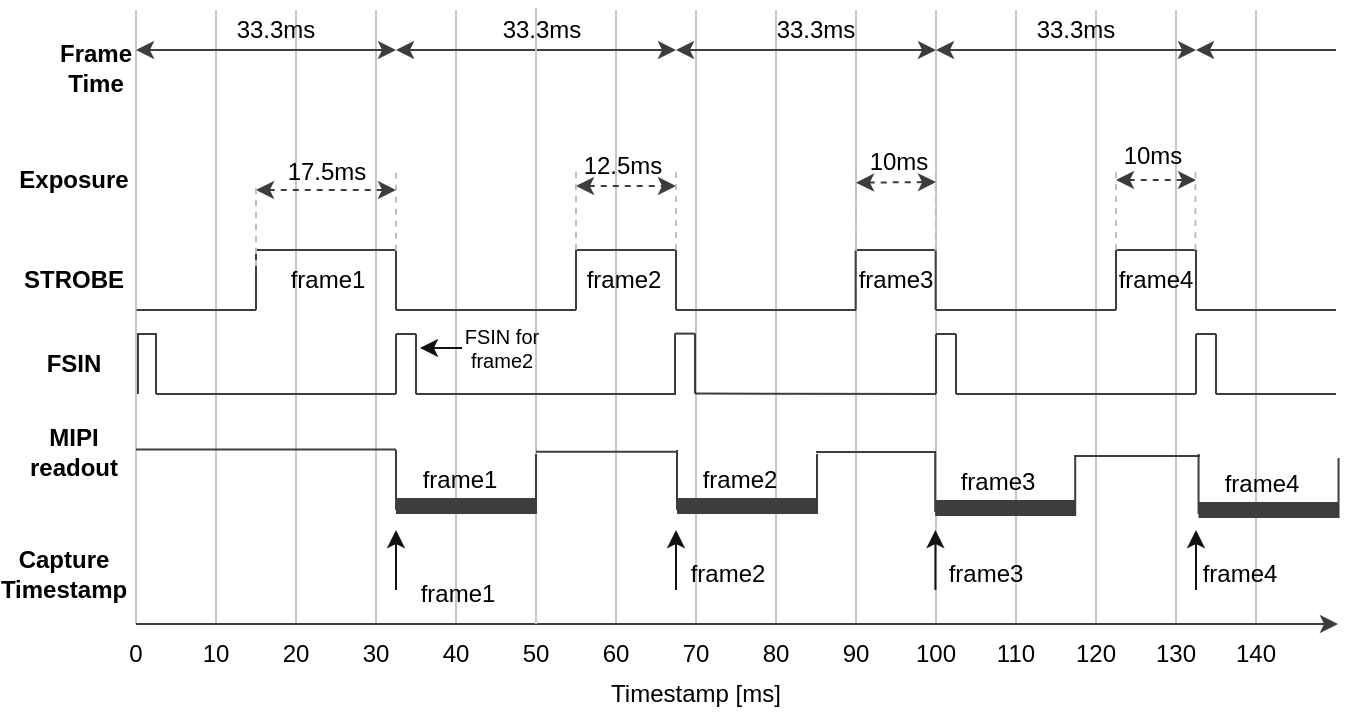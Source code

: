 <mxfile version="21.0.2"><diagram id="ZfFz8FX2KWRzMvGw99M6" name="Page-1"><mxGraphModel dx="1024" dy="539" grid="1" gridSize="10" guides="1" tooltips="1" connect="1" arrows="1" fold="1" page="1" pageScale="1" pageWidth="850" pageHeight="1100" math="0" shadow="0"><root><mxCell id="0"/><mxCell id="1" parent="0"/><mxCell id="2MlRJaXZFY16h2iLMxN5-1" value="" style="endArrow=none;html=1;rounded=0;strokeColor=#C7C7C7;exitX=0.5;exitY=0;exitDx=0;exitDy=0;" parent="1" source="2MlRJaXZFY16h2iLMxN5-36" edge="1"><mxGeometry width="50" height="50" relative="1" as="geometry"><mxPoint x="160" y="520" as="sourcePoint"/><mxPoint x="160" y="120" as="targetPoint"/></mxGeometry></mxCell><mxCell id="2MlRJaXZFY16h2iLMxN5-2" value="" style="endArrow=none;html=1;rounded=0;strokeColor=#C7C7C7;exitX=0.5;exitY=0;exitDx=0;exitDy=0;" parent="1" source="2MlRJaXZFY16h2iLMxN5-17" edge="1"><mxGeometry width="50" height="50" relative="1" as="geometry"><mxPoint x="200" y="390" as="sourcePoint"/><mxPoint x="200" y="120" as="targetPoint"/></mxGeometry></mxCell><mxCell id="2MlRJaXZFY16h2iLMxN5-3" value="" style="endArrow=none;html=1;rounded=0;strokeColor=#C7C7C7;exitX=0.5;exitY=0;exitDx=0;exitDy=0;" parent="1" source="2MlRJaXZFY16h2iLMxN5-18" edge="1"><mxGeometry width="50" height="50" relative="1" as="geometry"><mxPoint x="240" y="390" as="sourcePoint"/><mxPoint x="240" y="120" as="targetPoint"/></mxGeometry></mxCell><mxCell id="2MlRJaXZFY16h2iLMxN5-4" value="" style="endArrow=none;html=1;rounded=0;strokeColor=#C7C7C7;exitX=0.5;exitY=0;exitDx=0;exitDy=0;" parent="1" source="2MlRJaXZFY16h2iLMxN5-19" edge="1"><mxGeometry width="50" height="50" relative="1" as="geometry"><mxPoint x="280" y="520" as="sourcePoint"/><mxPoint x="280" y="120" as="targetPoint"/></mxGeometry></mxCell><mxCell id="2MlRJaXZFY16h2iLMxN5-5" value="" style="endArrow=none;html=1;rounded=0;strokeColor=#C7C7C7;exitX=0.5;exitY=0;exitDx=0;exitDy=0;" parent="1" source="2MlRJaXZFY16h2iLMxN5-22" edge="1"><mxGeometry width="50" height="50" relative="1" as="geometry"><mxPoint x="320" y="520" as="sourcePoint"/><mxPoint x="320" y="120" as="targetPoint"/></mxGeometry></mxCell><mxCell id="2MlRJaXZFY16h2iLMxN5-7" value="" style="endArrow=none;html=1;rounded=0;strokeColor=#C7C7C7;exitX=0.5;exitY=0;exitDx=0;exitDy=0;" parent="1" source="2MlRJaXZFY16h2iLMxN5-24" edge="1"><mxGeometry width="50" height="50" relative="1" as="geometry"><mxPoint x="400" y="520" as="sourcePoint"/><mxPoint x="400" y="120" as="targetPoint"/></mxGeometry></mxCell><mxCell id="2MlRJaXZFY16h2iLMxN5-8" value="" style="endArrow=none;html=1;rounded=0;strokeColor=#C7C7C7;exitX=0.5;exitY=0;exitDx=0;exitDy=0;" parent="1" source="2MlRJaXZFY16h2iLMxN5-25" edge="1"><mxGeometry width="50" height="50" relative="1" as="geometry"><mxPoint x="440" y="520" as="sourcePoint"/><mxPoint x="440" y="120" as="targetPoint"/></mxGeometry></mxCell><mxCell id="2MlRJaXZFY16h2iLMxN5-9" value="" style="endArrow=none;html=1;rounded=0;strokeColor=#C7C7C7;exitX=0.5;exitY=0;exitDx=0;exitDy=0;" parent="1" source="2MlRJaXZFY16h2iLMxN5-26" edge="1"><mxGeometry width="50" height="50" relative="1" as="geometry"><mxPoint x="480" y="520" as="sourcePoint"/><mxPoint x="480" y="120" as="targetPoint"/></mxGeometry></mxCell><mxCell id="2MlRJaXZFY16h2iLMxN5-10" value="" style="endArrow=none;html=1;rounded=0;strokeColor=#C7C7C7;" parent="1" source="2MlRJaXZFY16h2iLMxN5-27" edge="1"><mxGeometry width="50" height="50" relative="1" as="geometry"><mxPoint x="520" y="520" as="sourcePoint"/><mxPoint x="520" y="120" as="targetPoint"/></mxGeometry></mxCell><mxCell id="2MlRJaXZFY16h2iLMxN5-11" value="" style="endArrow=none;html=1;rounded=0;strokeColor=#C7C7C7;exitX=0.5;exitY=0;exitDx=0;exitDy=0;" parent="1" source="2MlRJaXZFY16h2iLMxN5-28" edge="1"><mxGeometry width="50" height="50" relative="1" as="geometry"><mxPoint x="560" y="380" as="sourcePoint"/><mxPoint x="560" y="120" as="targetPoint"/></mxGeometry></mxCell><mxCell id="2MlRJaXZFY16h2iLMxN5-12" value="" style="endArrow=none;html=1;rounded=0;strokeColor=#C7C7C7;exitX=0.5;exitY=0;exitDx=0;exitDy=0;" parent="1" source="2MlRJaXZFY16h2iLMxN5-29" edge="1"><mxGeometry width="50" height="50" relative="1" as="geometry"><mxPoint x="600" y="520" as="sourcePoint"/><mxPoint x="600" y="120" as="targetPoint"/></mxGeometry></mxCell><mxCell id="2MlRJaXZFY16h2iLMxN5-13" value="" style="endArrow=none;html=1;rounded=0;strokeColor=#C7C7C7;exitX=0.5;exitY=0;exitDx=0;exitDy=0;" parent="1" source="2MlRJaXZFY16h2iLMxN5-30" edge="1"><mxGeometry width="50" height="50" relative="1" as="geometry"><mxPoint x="640" y="520" as="sourcePoint"/><mxPoint x="640" y="120" as="targetPoint"/></mxGeometry></mxCell><mxCell id="2MlRJaXZFY16h2iLMxN5-14" value="" style="endArrow=none;html=1;rounded=0;strokeColor=#C7C7C7;exitX=0.5;exitY=0;exitDx=0;exitDy=0;" parent="1" source="2MlRJaXZFY16h2iLMxN5-31" edge="1"><mxGeometry width="50" height="50" relative="1" as="geometry"><mxPoint x="680" y="520" as="sourcePoint"/><mxPoint x="680" y="120" as="targetPoint"/></mxGeometry></mxCell><mxCell id="2MlRJaXZFY16h2iLMxN5-15" value="" style="endArrow=none;html=1;rounded=0;strokeColor=#C7C7C7;exitX=0.5;exitY=0;exitDx=0;exitDy=0;" parent="1" source="2MlRJaXZFY16h2iLMxN5-32" edge="1"><mxGeometry width="50" height="50" relative="1" as="geometry"><mxPoint x="720" y="520" as="sourcePoint"/><mxPoint x="720" y="120" as="targetPoint"/></mxGeometry></mxCell><mxCell id="2MlRJaXZFY16h2iLMxN5-17" value="&lt;div&gt;10&lt;/div&gt;" style="text;html=1;strokeColor=none;fillColor=none;align=center;verticalAlign=middle;whiteSpace=wrap;rounded=0;" parent="1" vertex="1"><mxGeometry x="170" y="427" width="60" height="30" as="geometry"/></mxCell><mxCell id="2MlRJaXZFY16h2iLMxN5-18" value="&lt;div&gt;20&lt;/div&gt;" style="text;html=1;strokeColor=none;fillColor=none;align=center;verticalAlign=middle;whiteSpace=wrap;rounded=0;" parent="1" vertex="1"><mxGeometry x="210" y="427" width="60" height="30" as="geometry"/></mxCell><mxCell id="2MlRJaXZFY16h2iLMxN5-19" value="30" style="text;html=1;strokeColor=none;fillColor=none;align=center;verticalAlign=middle;whiteSpace=wrap;rounded=0;" parent="1" vertex="1"><mxGeometry x="250" y="427" width="60" height="30" as="geometry"/></mxCell><mxCell id="2MlRJaXZFY16h2iLMxN5-20" value="" style="endArrow=classic;html=1;rounded=0;strokeColor=#3D3D3D;strokeWidth=1;entryX=1;entryY=0;entryDx=0;entryDy=0;exitX=0.5;exitY=0;exitDx=0;exitDy=0;" parent="1" source="2MlRJaXZFY16h2iLMxN5-36" edge="1"><mxGeometry width="50" height="50" relative="1" as="geometry"><mxPoint x="171" y="427" as="sourcePoint"/><mxPoint x="761" y="427.0" as="targetPoint"/></mxGeometry></mxCell><mxCell id="2MlRJaXZFY16h2iLMxN5-21" value="Timestamp [ms]" style="text;html=1;strokeColor=none;fillColor=none;align=center;verticalAlign=middle;whiteSpace=wrap;rounded=0;" parent="1" vertex="1"><mxGeometry x="390" y="447" width="100" height="30" as="geometry"/></mxCell><mxCell id="2MlRJaXZFY16h2iLMxN5-22" value="40" style="text;html=1;strokeColor=none;fillColor=none;align=center;verticalAlign=middle;whiteSpace=wrap;rounded=0;" parent="1" vertex="1"><mxGeometry x="290" y="427" width="60" height="30" as="geometry"/></mxCell><mxCell id="2MlRJaXZFY16h2iLMxN5-23" value="50" style="text;html=1;strokeColor=none;fillColor=none;align=center;verticalAlign=middle;whiteSpace=wrap;rounded=0;" parent="1" vertex="1"><mxGeometry x="330" y="427" width="60" height="30" as="geometry"/></mxCell><mxCell id="2MlRJaXZFY16h2iLMxN5-24" value="60" style="text;html=1;strokeColor=none;fillColor=none;align=center;verticalAlign=middle;whiteSpace=wrap;rounded=0;" parent="1" vertex="1"><mxGeometry x="370" y="427" width="60" height="30" as="geometry"/></mxCell><mxCell id="2MlRJaXZFY16h2iLMxN5-25" value="70" style="text;html=1;strokeColor=none;fillColor=none;align=center;verticalAlign=middle;whiteSpace=wrap;rounded=0;" parent="1" vertex="1"><mxGeometry x="410" y="427" width="60" height="30" as="geometry"/></mxCell><mxCell id="2MlRJaXZFY16h2iLMxN5-26" value="80" style="text;html=1;strokeColor=none;fillColor=none;align=center;verticalAlign=middle;whiteSpace=wrap;rounded=0;" parent="1" vertex="1"><mxGeometry x="450" y="427" width="60" height="30" as="geometry"/></mxCell><mxCell id="2MlRJaXZFY16h2iLMxN5-27" value="90" style="text;html=1;strokeColor=none;fillColor=none;align=center;verticalAlign=middle;whiteSpace=wrap;rounded=0;" parent="1" vertex="1"><mxGeometry x="490" y="427" width="60" height="30" as="geometry"/></mxCell><mxCell id="2MlRJaXZFY16h2iLMxN5-28" value="100" style="text;html=1;strokeColor=none;fillColor=none;align=center;verticalAlign=middle;whiteSpace=wrap;rounded=0;" parent="1" vertex="1"><mxGeometry x="530" y="427" width="60" height="30" as="geometry"/></mxCell><mxCell id="2MlRJaXZFY16h2iLMxN5-29" value="110" style="text;html=1;strokeColor=none;fillColor=none;align=center;verticalAlign=middle;whiteSpace=wrap;rounded=0;" parent="1" vertex="1"><mxGeometry x="570" y="427" width="60" height="30" as="geometry"/></mxCell><mxCell id="2MlRJaXZFY16h2iLMxN5-30" value="120" style="text;html=1;strokeColor=none;fillColor=none;align=center;verticalAlign=middle;whiteSpace=wrap;rounded=0;" parent="1" vertex="1"><mxGeometry x="610" y="427" width="60" height="30" as="geometry"/></mxCell><mxCell id="2MlRJaXZFY16h2iLMxN5-31" value="130" style="text;html=1;strokeColor=none;fillColor=none;align=center;verticalAlign=middle;whiteSpace=wrap;rounded=0;" parent="1" vertex="1"><mxGeometry x="650" y="427" width="60" height="30" as="geometry"/></mxCell><mxCell id="2MlRJaXZFY16h2iLMxN5-32" value="140" style="text;html=1;strokeColor=none;fillColor=none;align=center;verticalAlign=middle;whiteSpace=wrap;rounded=0;" parent="1" vertex="1"><mxGeometry x="690" y="427" width="60" height="30" as="geometry"/></mxCell><mxCell id="2MlRJaXZFY16h2iLMxN5-36" value="0" style="text;html=1;strokeColor=none;fillColor=none;align=center;verticalAlign=middle;whiteSpace=wrap;rounded=0;" parent="1" vertex="1"><mxGeometry x="130" y="427" width="60" height="30" as="geometry"/></mxCell><mxCell id="2MlRJaXZFY16h2iLMxN5-37" value="" style="endArrow=classic;startArrow=classic;html=1;rounded=0;strokeColor=#3D3D3D;strokeWidth=1;" parent="1" edge="1"><mxGeometry width="50" height="50" relative="1" as="geometry"><mxPoint x="160" y="140" as="sourcePoint"/><mxPoint x="290" y="140" as="targetPoint"/></mxGeometry></mxCell><mxCell id="2MlRJaXZFY16h2iLMxN5-38" value="" style="endArrow=classic;startArrow=classic;html=1;rounded=0;strokeColor=#3D3D3D;strokeWidth=1;" parent="1" edge="1"><mxGeometry width="50" height="50" relative="1" as="geometry"><mxPoint x="290" y="140" as="sourcePoint"/><mxPoint x="430" y="140" as="targetPoint"/></mxGeometry></mxCell><mxCell id="2MlRJaXZFY16h2iLMxN5-39" value="" style="endArrow=classic;startArrow=classic;html=1;rounded=0;strokeColor=#3D3D3D;strokeWidth=1;" parent="1" edge="1"><mxGeometry width="50" height="50" relative="1" as="geometry"><mxPoint x="430" y="140" as="sourcePoint"/><mxPoint x="560" y="140" as="targetPoint"/></mxGeometry></mxCell><mxCell id="2MlRJaXZFY16h2iLMxN5-40" value="" style="endArrow=classic;startArrow=classic;html=1;rounded=0;strokeColor=#3D3D3D;strokeWidth=1;" parent="1" edge="1"><mxGeometry width="50" height="50" relative="1" as="geometry"><mxPoint x="560" y="140" as="sourcePoint"/><mxPoint x="690" y="140" as="targetPoint"/></mxGeometry></mxCell><mxCell id="2MlRJaXZFY16h2iLMxN5-44" value="33.3ms" style="text;html=1;strokeColor=none;fillColor=none;align=center;verticalAlign=middle;whiteSpace=wrap;rounded=0;" parent="1" vertex="1"><mxGeometry x="200" y="115" width="60" height="30" as="geometry"/></mxCell><mxCell id="2MlRJaXZFY16h2iLMxN5-45" value="33.3ms" style="text;html=1;strokeColor=none;fillColor=none;align=center;verticalAlign=middle;whiteSpace=wrap;rounded=0;" parent="1" vertex="1"><mxGeometry x="333" y="115" width="60" height="30" as="geometry"/></mxCell><mxCell id="2MlRJaXZFY16h2iLMxN5-46" value="" style="endArrow=none;html=1;rounded=0;strokeColor=#C7C7C7;exitX=0.5;exitY=0;exitDx=0;exitDy=0;" parent="1" source="2MlRJaXZFY16h2iLMxN5-23" edge="1"><mxGeometry width="50" height="50" relative="1" as="geometry"><mxPoint x="360" y="430" as="sourcePoint"/><mxPoint x="360" y="119" as="targetPoint"/></mxGeometry></mxCell><mxCell id="2MlRJaXZFY16h2iLMxN5-49" value="33.3ms" style="text;html=1;strokeColor=none;fillColor=none;align=center;verticalAlign=middle;whiteSpace=wrap;rounded=0;" parent="1" vertex="1"><mxGeometry x="470" y="115" width="60" height="30" as="geometry"/></mxCell><mxCell id="2MlRJaXZFY16h2iLMxN5-50" value="33.3ms" style="text;html=1;strokeColor=none;fillColor=none;align=center;verticalAlign=middle;whiteSpace=wrap;rounded=0;" parent="1" vertex="1"><mxGeometry x="600" y="115" width="60" height="30" as="geometry"/></mxCell><mxCell id="2MlRJaXZFY16h2iLMxN5-51" value="" style="endArrow=classic;html=1;rounded=0;strokeColor=#3D3D3D;strokeWidth=1;" parent="1" edge="1"><mxGeometry width="50" height="50" relative="1" as="geometry"><mxPoint x="760" y="140" as="sourcePoint"/><mxPoint x="690" y="140" as="targetPoint"/></mxGeometry></mxCell><mxCell id="2MlRJaXZFY16h2iLMxN5-52" value="Exposure" style="text;html=1;strokeColor=none;fillColor=none;align=center;verticalAlign=middle;whiteSpace=wrap;rounded=0;fontStyle=1" parent="1" vertex="1"><mxGeometry x="99" y="190" width="60" height="30" as="geometry"/></mxCell><mxCell id="2MlRJaXZFY16h2iLMxN5-53" value="&lt;b&gt;Frame Time&lt;/b&gt;" style="text;html=1;strokeColor=none;fillColor=none;align=center;verticalAlign=middle;whiteSpace=wrap;rounded=0;" parent="1" vertex="1"><mxGeometry x="110" y="134" width="60" height="30" as="geometry"/></mxCell><mxCell id="2MlRJaXZFY16h2iLMxN5-54" value="STROBE" style="text;html=1;strokeColor=none;fillColor=none;align=center;verticalAlign=middle;whiteSpace=wrap;rounded=0;fontStyle=1" parent="1" vertex="1"><mxGeometry x="99" y="240" width="60" height="30" as="geometry"/></mxCell><mxCell id="2MlRJaXZFY16h2iLMxN5-55" value="&lt;div&gt;MIPI&lt;/div&gt;&lt;div&gt;readout&lt;br&gt;&lt;/div&gt;" style="text;html=1;strokeColor=none;fillColor=none;align=center;verticalAlign=middle;whiteSpace=wrap;rounded=0;fontStyle=1" parent="1" vertex="1"><mxGeometry x="99" y="326" width="60" height="30" as="geometry"/></mxCell><mxCell id="2MlRJaXZFY16h2iLMxN5-56" value="&lt;div&gt;Capture&lt;/div&gt;&lt;div&gt;Timestamp&lt;br&gt;&lt;/div&gt;" style="text;html=1;strokeColor=none;fillColor=none;align=center;verticalAlign=middle;whiteSpace=wrap;rounded=0;fontStyle=1" parent="1" vertex="1"><mxGeometry x="94" y="387" width="60" height="30" as="geometry"/></mxCell><mxCell id="2MlRJaXZFY16h2iLMxN5-58" value="" style="endArrow=none;html=1;rounded=0;strokeColor=#3D3D3D;strokeWidth=1;exitX=1.021;exitY=1;exitDx=0;exitDy=0;exitPerimeter=0;" parent="1" source="2MlRJaXZFY16h2iLMxN5-54" edge="1"><mxGeometry width="50" height="50" relative="1" as="geometry"><mxPoint x="159" y="268" as="sourcePoint"/><mxPoint x="220" y="270" as="targetPoint"/></mxGeometry></mxCell><mxCell id="2MlRJaXZFY16h2iLMxN5-60" value="" style="endArrow=none;html=1;rounded=0;strokeColor=#3D3D3D;strokeWidth=1;" parent="1" edge="1"><mxGeometry width="50" height="50" relative="1" as="geometry"><mxPoint x="220" y="240" as="sourcePoint"/><mxPoint x="220" y="270" as="targetPoint"/></mxGeometry></mxCell><mxCell id="2MlRJaXZFY16h2iLMxN5-61" value="" style="endArrow=none;html=1;rounded=0;strokeColor=#3D3D3D;strokeWidth=1;" parent="1" edge="1"><mxGeometry width="50" height="50" relative="1" as="geometry"><mxPoint x="220" y="240" as="sourcePoint"/><mxPoint x="290" y="240" as="targetPoint"/></mxGeometry></mxCell><mxCell id="2MlRJaXZFY16h2iLMxN5-62" value="" style="endArrow=none;html=1;rounded=0;strokeColor=#3D3D3D;strokeWidth=1;" parent="1" edge="1"><mxGeometry width="50" height="50" relative="1" as="geometry"><mxPoint x="290" y="240" as="sourcePoint"/><mxPoint x="290" y="270" as="targetPoint"/></mxGeometry></mxCell><mxCell id="2MlRJaXZFY16h2iLMxN5-63" value="" style="endArrow=none;html=1;rounded=0;strokeColor=#3D3D3D;strokeWidth=1;" parent="1" edge="1"><mxGeometry width="50" height="50" relative="1" as="geometry"><mxPoint x="290" y="270" as="sourcePoint"/><mxPoint x="380" y="270" as="targetPoint"/></mxGeometry></mxCell><mxCell id="2MlRJaXZFY16h2iLMxN5-64" value="" style="endArrow=none;html=1;rounded=0;strokeColor=#3D3D3D;strokeWidth=1;" parent="1" edge="1"><mxGeometry width="50" height="50" relative="1" as="geometry"><mxPoint x="380" y="240" as="sourcePoint"/><mxPoint x="380" y="270" as="targetPoint"/></mxGeometry></mxCell><mxCell id="2MlRJaXZFY16h2iLMxN5-65" value="" style="endArrow=none;html=1;rounded=0;strokeColor=#3D3D3D;strokeWidth=1;" parent="1" edge="1"><mxGeometry width="50" height="50" relative="1" as="geometry"><mxPoint x="380" y="240" as="sourcePoint"/><mxPoint x="430" y="240" as="targetPoint"/></mxGeometry></mxCell><mxCell id="2MlRJaXZFY16h2iLMxN5-66" value="" style="endArrow=none;html=1;rounded=0;strokeColor=#3D3D3D;strokeWidth=1;" parent="1" edge="1"><mxGeometry width="50" height="50" relative="1" as="geometry"><mxPoint x="430" y="240" as="sourcePoint"/><mxPoint x="430" y="270" as="targetPoint"/></mxGeometry></mxCell><mxCell id="2MlRJaXZFY16h2iLMxN5-67" value="" style="endArrow=none;html=1;rounded=0;strokeColor=#3D3D3D;strokeWidth=1;" parent="1" edge="1"><mxGeometry width="50" height="50" relative="1" as="geometry"><mxPoint x="430" y="270" as="sourcePoint"/><mxPoint x="520" y="270" as="targetPoint"/></mxGeometry></mxCell><mxCell id="2MlRJaXZFY16h2iLMxN5-68" value="" style="endArrow=none;html=1;rounded=0;strokeColor=#3D3D3D;strokeWidth=1;" parent="1" edge="1"><mxGeometry width="50" height="50" relative="1" as="geometry"><mxPoint x="520" y="240" as="sourcePoint"/><mxPoint x="560" y="240" as="targetPoint"/></mxGeometry></mxCell><mxCell id="2MlRJaXZFY16h2iLMxN5-69" value="" style="endArrow=none;html=1;rounded=0;strokeColor=#3D3D3D;strokeWidth=1;" parent="1" edge="1"><mxGeometry width="50" height="50" relative="1" as="geometry"><mxPoint x="519.83" y="240" as="sourcePoint"/><mxPoint x="519.83" y="270" as="targetPoint"/></mxGeometry></mxCell><mxCell id="2MlRJaXZFY16h2iLMxN5-70" value="" style="endArrow=none;html=1;rounded=0;strokeColor=#3D3D3D;strokeWidth=1;" parent="1" edge="1"><mxGeometry width="50" height="50" relative="1" as="geometry"><mxPoint x="559.83" y="240" as="sourcePoint"/><mxPoint x="559.83" y="270" as="targetPoint"/></mxGeometry></mxCell><mxCell id="2MlRJaXZFY16h2iLMxN5-71" value="" style="endArrow=none;html=1;rounded=0;strokeColor=#3D3D3D;strokeWidth=1;" parent="1" edge="1"><mxGeometry width="50" height="50" relative="1" as="geometry"><mxPoint x="560" y="270" as="sourcePoint"/><mxPoint x="650" y="270" as="targetPoint"/></mxGeometry></mxCell><mxCell id="2MlRJaXZFY16h2iLMxN5-72" value="" style="endArrow=none;html=1;rounded=0;strokeColor=#3D3D3D;strokeWidth=1;" parent="1" edge="1"><mxGeometry width="50" height="50" relative="1" as="geometry"><mxPoint x="650" y="240" as="sourcePoint"/><mxPoint x="650" y="270" as="targetPoint"/></mxGeometry></mxCell><mxCell id="2MlRJaXZFY16h2iLMxN5-73" value="" style="endArrow=none;html=1;rounded=0;strokeColor=#3D3D3D;strokeWidth=1;" parent="1" edge="1"><mxGeometry width="50" height="50" relative="1" as="geometry"><mxPoint x="650" y="240" as="sourcePoint"/><mxPoint x="690" y="240" as="targetPoint"/></mxGeometry></mxCell><mxCell id="2MlRJaXZFY16h2iLMxN5-74" value="" style="endArrow=none;html=1;rounded=0;strokeColor=#3D3D3D;strokeWidth=1;" parent="1" edge="1"><mxGeometry width="50" height="50" relative="1" as="geometry"><mxPoint x="690.0" y="240" as="sourcePoint"/><mxPoint x="690.0" y="270" as="targetPoint"/></mxGeometry></mxCell><mxCell id="2MlRJaXZFY16h2iLMxN5-75" value="" style="endArrow=none;html=1;rounded=0;strokeColor=#3D3D3D;strokeWidth=1;" parent="1" edge="1"><mxGeometry width="50" height="50" relative="1" as="geometry"><mxPoint x="690" y="270" as="sourcePoint"/><mxPoint x="760" y="270" as="targetPoint"/></mxGeometry></mxCell><mxCell id="2MlRJaXZFY16h2iLMxN5-76" value="" style="endArrow=classic;startArrow=classic;html=1;rounded=0;strokeColor=#3D3D3D;strokeWidth=1;dashed=1;" parent="1" edge="1"><mxGeometry width="50" height="50" relative="1" as="geometry"><mxPoint x="220" y="210" as="sourcePoint"/><mxPoint x="290" y="210" as="targetPoint"/></mxGeometry></mxCell><mxCell id="2MlRJaXZFY16h2iLMxN5-77" value="17.5ms" style="text;html=1;strokeColor=none;fillColor=none;align=center;verticalAlign=middle;whiteSpace=wrap;rounded=0;" parent="1" vertex="1"><mxGeometry x="234" y="193" width="43" height="15" as="geometry"/></mxCell><mxCell id="2MlRJaXZFY16h2iLMxN5-78" value="" style="endArrow=classic;startArrow=classic;html=1;rounded=0;strokeColor=#3D3D3D;strokeWidth=1;dashed=1;" parent="1" edge="1"><mxGeometry width="50" height="50" relative="1" as="geometry"><mxPoint x="380" y="208" as="sourcePoint"/><mxPoint x="430" y="208" as="targetPoint"/></mxGeometry></mxCell><mxCell id="2MlRJaXZFY16h2iLMxN5-79" value="&lt;div&gt;12.5ms&lt;/div&gt;" style="text;html=1;strokeColor=none;fillColor=none;align=center;verticalAlign=middle;whiteSpace=wrap;rounded=0;" parent="1" vertex="1"><mxGeometry x="382" y="190" width="43" height="15" as="geometry"/></mxCell><mxCell id="2MlRJaXZFY16h2iLMxN5-80" value="" style="endArrow=classic;startArrow=classic;html=1;rounded=0;strokeColor=#3D3D3D;strokeWidth=1;dashed=1;" parent="1" edge="1"><mxGeometry width="50" height="50" relative="1" as="geometry"><mxPoint x="520" y="206.33" as="sourcePoint"/><mxPoint x="560" y="206" as="targetPoint"/></mxGeometry></mxCell><mxCell id="2MlRJaXZFY16h2iLMxN5-81" value="&lt;div&gt;10ms&lt;/div&gt;" style="text;html=1;strokeColor=none;fillColor=none;align=center;verticalAlign=middle;whiteSpace=wrap;rounded=0;" parent="1" vertex="1"><mxGeometry x="520" y="188.33" width="43" height="15" as="geometry"/></mxCell><mxCell id="2MlRJaXZFY16h2iLMxN5-82" value="" style="endArrow=classic;startArrow=classic;html=1;rounded=0;strokeColor=#3D3D3D;strokeWidth=1;dashed=1;" parent="1" edge="1"><mxGeometry width="50" height="50" relative="1" as="geometry"><mxPoint x="650" y="205" as="sourcePoint"/><mxPoint x="690" y="205" as="targetPoint"/></mxGeometry></mxCell><mxCell id="2MlRJaXZFY16h2iLMxN5-83" value="&lt;div&gt;10ms&lt;/div&gt;" style="text;html=1;strokeColor=none;fillColor=none;align=center;verticalAlign=middle;whiteSpace=wrap;rounded=0;" parent="1" vertex="1"><mxGeometry x="647" y="185.33" width="43" height="15" as="geometry"/></mxCell><mxCell id="2MlRJaXZFY16h2iLMxN5-84" value="" style="endArrow=none;dashed=1;html=1;rounded=0;strokeColor=#BFBFBF;strokeWidth=1;" parent="1" edge="1"><mxGeometry width="50" height="50" relative="1" as="geometry"><mxPoint x="380" y="240" as="sourcePoint"/><mxPoint x="380" y="200" as="targetPoint"/></mxGeometry></mxCell><mxCell id="2MlRJaXZFY16h2iLMxN5-85" value="" style="endArrow=none;dashed=1;html=1;rounded=0;strokeColor=#BFBFBF;strokeWidth=1;" parent="1" edge="1"><mxGeometry width="50" height="50" relative="1" as="geometry"><mxPoint x="430" y="240" as="sourcePoint"/><mxPoint x="430" y="200" as="targetPoint"/></mxGeometry></mxCell><mxCell id="2MlRJaXZFY16h2iLMxN5-86" value="" style="endArrow=none;dashed=1;html=1;rounded=0;strokeColor=#BFBFBF;strokeWidth=1;" parent="1" edge="1"><mxGeometry width="50" height="50" relative="1" as="geometry"><mxPoint x="520" y="240.33" as="sourcePoint"/><mxPoint x="520" y="200.33" as="targetPoint"/></mxGeometry></mxCell><mxCell id="2MlRJaXZFY16h2iLMxN5-87" value="" style="endArrow=none;dashed=1;html=1;rounded=0;strokeColor=#BFBFBF;strokeWidth=1;" parent="1" edge="1"><mxGeometry width="50" height="50" relative="1" as="geometry"><mxPoint x="559.86" y="240.33" as="sourcePoint"/><mxPoint x="559.86" y="200.33" as="targetPoint"/></mxGeometry></mxCell><mxCell id="2MlRJaXZFY16h2iLMxN5-88" value="" style="endArrow=none;dashed=1;html=1;rounded=0;strokeColor=#BFBFBF;strokeWidth=1;" parent="1" edge="1"><mxGeometry width="50" height="50" relative="1" as="geometry"><mxPoint x="650" y="240" as="sourcePoint"/><mxPoint x="650" y="200" as="targetPoint"/></mxGeometry></mxCell><mxCell id="2MlRJaXZFY16h2iLMxN5-89" value="" style="endArrow=none;dashed=1;html=1;rounded=0;strokeColor=#BFBFBF;strokeWidth=1;" parent="1" edge="1"><mxGeometry width="50" height="50" relative="1" as="geometry"><mxPoint x="689.72" y="240" as="sourcePoint"/><mxPoint x="689.72" y="200" as="targetPoint"/></mxGeometry></mxCell><mxCell id="2MlRJaXZFY16h2iLMxN5-90" value="" style="endArrow=none;dashed=1;html=1;rounded=0;strokeColor=#BFBFBF;strokeWidth=1;" parent="1" edge="1"><mxGeometry width="50" height="50" relative="1" as="geometry"><mxPoint x="220" y="248" as="sourcePoint"/><mxPoint x="220" y="208" as="targetPoint"/></mxGeometry></mxCell><mxCell id="2MlRJaXZFY16h2iLMxN5-91" value="" style="endArrow=none;dashed=1;html=1;rounded=0;strokeColor=#BFBFBF;strokeWidth=1;" parent="1" edge="1"><mxGeometry width="50" height="50" relative="1" as="geometry"><mxPoint x="290" y="240.33" as="sourcePoint"/><mxPoint x="290" y="200.33" as="targetPoint"/></mxGeometry></mxCell><mxCell id="2MlRJaXZFY16h2iLMxN5-92" value="FSIN" style="text;html=1;strokeColor=none;fillColor=none;align=center;verticalAlign=middle;whiteSpace=wrap;rounded=0;fontStyle=1" parent="1" vertex="1"><mxGeometry x="99" y="282" width="60" height="30" as="geometry"/></mxCell><mxCell id="2MlRJaXZFY16h2iLMxN5-93" value="frame1" style="text;html=1;strokeColor=none;fillColor=none;align=center;verticalAlign=middle;whiteSpace=wrap;rounded=0;fontStyle=0" parent="1" vertex="1"><mxGeometry x="225.5" y="240" width="60" height="30" as="geometry"/></mxCell><mxCell id="2MlRJaXZFY16h2iLMxN5-94" value="&lt;div&gt;frame2&lt;/div&gt;" style="text;html=1;strokeColor=none;fillColor=none;align=center;verticalAlign=middle;whiteSpace=wrap;rounded=0;fontStyle=0" parent="1" vertex="1"><mxGeometry x="373.5" y="240" width="60" height="30" as="geometry"/></mxCell><mxCell id="2MlRJaXZFY16h2iLMxN5-95" value="frame3" style="text;html=1;strokeColor=none;fillColor=none;align=center;verticalAlign=middle;whiteSpace=wrap;rounded=0;fontStyle=0" parent="1" vertex="1"><mxGeometry x="509.5" y="240" width="60" height="30" as="geometry"/></mxCell><mxCell id="2MlRJaXZFY16h2iLMxN5-96" value="frame4" style="text;html=1;strokeColor=none;fillColor=none;align=center;verticalAlign=middle;whiteSpace=wrap;rounded=0;fontStyle=0" parent="1" vertex="1"><mxGeometry x="639.5" y="240" width="60" height="30" as="geometry"/></mxCell><mxCell id="2MlRJaXZFY16h2iLMxN5-97" value="" style="endArrow=none;html=1;rounded=0;strokeColor=#3D3D3D;strokeWidth=1;" parent="1" edge="1"><mxGeometry width="50" height="50" relative="1" as="geometry"><mxPoint x="170" y="312" as="sourcePoint"/><mxPoint x="290" y="312" as="targetPoint"/></mxGeometry></mxCell><mxCell id="2MlRJaXZFY16h2iLMxN5-98" value="" style="endArrow=none;html=1;rounded=0;strokeColor=#3D3D3D;strokeWidth=1;" parent="1" edge="1"><mxGeometry width="50" height="50" relative="1" as="geometry"><mxPoint x="290.0" y="282" as="sourcePoint"/><mxPoint x="290.0" y="312" as="targetPoint"/></mxGeometry></mxCell><mxCell id="2MlRJaXZFY16h2iLMxN5-99" value="" style="endArrow=none;html=1;rounded=0;strokeColor=#3D3D3D;strokeWidth=1;exitX=1.021;exitY=1;exitDx=0;exitDy=0;exitPerimeter=0;" parent="1" edge="1"><mxGeometry width="50" height="50" relative="1" as="geometry"><mxPoint x="290.0" y="282" as="sourcePoint"/><mxPoint x="300" y="282" as="targetPoint"/></mxGeometry></mxCell><mxCell id="2MlRJaXZFY16h2iLMxN5-100" value="" style="endArrow=none;html=1;rounded=0;strokeColor=#3D3D3D;strokeWidth=1;" parent="1" edge="1"><mxGeometry width="50" height="50" relative="1" as="geometry"><mxPoint x="300" y="282" as="sourcePoint"/><mxPoint x="300" y="312" as="targetPoint"/></mxGeometry></mxCell><mxCell id="2MlRJaXZFY16h2iLMxN5-101" value="" style="endArrow=none;html=1;rounded=0;strokeColor=#3D3D3D;strokeWidth=1;exitX=1.021;exitY=1;exitDx=0;exitDy=0;exitPerimeter=0;" parent="1" edge="1"><mxGeometry width="50" height="50" relative="1" as="geometry"><mxPoint x="300.0" y="312" as="sourcePoint"/><mxPoint x="430" y="312" as="targetPoint"/></mxGeometry></mxCell><mxCell id="2MlRJaXZFY16h2iLMxN5-102" value="" style="endArrow=none;html=1;rounded=0;strokeColor=#3D3D3D;strokeWidth=1;" parent="1" edge="1"><mxGeometry width="50" height="50" relative="1" as="geometry"><mxPoint x="429.5" y="281.81" as="sourcePoint"/><mxPoint x="429.5" y="311.81" as="targetPoint"/></mxGeometry></mxCell><mxCell id="2MlRJaXZFY16h2iLMxN5-103" value="" style="endArrow=none;html=1;rounded=0;strokeColor=#3D3D3D;strokeWidth=1;exitX=1.021;exitY=1;exitDx=0;exitDy=0;exitPerimeter=0;" parent="1" edge="1"><mxGeometry width="50" height="50" relative="1" as="geometry"><mxPoint x="429.5" y="281.81" as="sourcePoint"/><mxPoint x="439.5" y="281.81" as="targetPoint"/></mxGeometry></mxCell><mxCell id="2MlRJaXZFY16h2iLMxN5-104" value="" style="endArrow=none;html=1;rounded=0;strokeColor=#3D3D3D;strokeWidth=1;" parent="1" edge="1"><mxGeometry width="50" height="50" relative="1" as="geometry"><mxPoint x="439.5" y="281.81" as="sourcePoint"/><mxPoint x="439.5" y="311.81" as="targetPoint"/></mxGeometry></mxCell><mxCell id="2MlRJaXZFY16h2iLMxN5-105" value="" style="endArrow=none;html=1;rounded=0;strokeColor=#3D3D3D;strokeWidth=1;exitX=1.021;exitY=1;exitDx=0;exitDy=0;exitPerimeter=0;" parent="1" edge="1"><mxGeometry width="50" height="50" relative="1" as="geometry"><mxPoint x="439.5" y="311.81" as="sourcePoint"/><mxPoint x="560" y="312" as="targetPoint"/></mxGeometry></mxCell><mxCell id="2MlRJaXZFY16h2iLMxN5-106" value="" style="endArrow=none;html=1;rounded=0;strokeColor=#3D3D3D;strokeWidth=1;" parent="1" edge="1"><mxGeometry width="50" height="50" relative="1" as="geometry"><mxPoint x="560" y="282" as="sourcePoint"/><mxPoint x="560" y="312" as="targetPoint"/></mxGeometry></mxCell><mxCell id="2MlRJaXZFY16h2iLMxN5-107" value="" style="endArrow=none;html=1;rounded=0;strokeColor=#3D3D3D;strokeWidth=1;exitX=1.021;exitY=1;exitDx=0;exitDy=0;exitPerimeter=0;" parent="1" edge="1"><mxGeometry width="50" height="50" relative="1" as="geometry"><mxPoint x="560" y="282" as="sourcePoint"/><mxPoint x="570" y="282" as="targetPoint"/></mxGeometry></mxCell><mxCell id="2MlRJaXZFY16h2iLMxN5-108" value="" style="endArrow=none;html=1;rounded=0;strokeColor=#3D3D3D;strokeWidth=1;" parent="1" edge="1"><mxGeometry width="50" height="50" relative="1" as="geometry"><mxPoint x="570" y="282" as="sourcePoint"/><mxPoint x="570" y="312" as="targetPoint"/></mxGeometry></mxCell><mxCell id="2MlRJaXZFY16h2iLMxN5-109" value="" style="endArrow=none;html=1;rounded=0;strokeColor=#3D3D3D;strokeWidth=1;exitX=1.021;exitY=1;exitDx=0;exitDy=0;exitPerimeter=0;" parent="1" edge="1"><mxGeometry width="50" height="50" relative="1" as="geometry"><mxPoint x="570" y="312" as="sourcePoint"/><mxPoint x="690" y="312" as="targetPoint"/></mxGeometry></mxCell><mxCell id="2MlRJaXZFY16h2iLMxN5-110" value="" style="endArrow=none;html=1;rounded=0;strokeColor=#3D3D3D;strokeWidth=1;" parent="1" edge="1"><mxGeometry width="50" height="50" relative="1" as="geometry"><mxPoint x="690" y="282" as="sourcePoint"/><mxPoint x="690" y="312" as="targetPoint"/></mxGeometry></mxCell><mxCell id="2MlRJaXZFY16h2iLMxN5-111" value="" style="endArrow=none;html=1;rounded=0;strokeColor=#3D3D3D;strokeWidth=1;exitX=1.021;exitY=1;exitDx=0;exitDy=0;exitPerimeter=0;" parent="1" edge="1"><mxGeometry width="50" height="50" relative="1" as="geometry"><mxPoint x="690" y="282" as="sourcePoint"/><mxPoint x="700" y="282" as="targetPoint"/></mxGeometry></mxCell><mxCell id="2MlRJaXZFY16h2iLMxN5-112" value="" style="endArrow=none;html=1;rounded=0;strokeColor=#3D3D3D;strokeWidth=1;" parent="1" edge="1"><mxGeometry width="50" height="50" relative="1" as="geometry"><mxPoint x="700" y="282" as="sourcePoint"/><mxPoint x="700" y="312" as="targetPoint"/></mxGeometry></mxCell><mxCell id="2MlRJaXZFY16h2iLMxN5-113" value="" style="endArrow=none;html=1;rounded=0;strokeColor=#3D3D3D;strokeWidth=1;exitX=1.021;exitY=1;exitDx=0;exitDy=0;exitPerimeter=0;" parent="1" edge="1"><mxGeometry width="50" height="50" relative="1" as="geometry"><mxPoint x="700" y="312" as="sourcePoint"/><mxPoint x="760" y="312" as="targetPoint"/></mxGeometry></mxCell><mxCell id="2MlRJaXZFY16h2iLMxN5-114" value="" style="endArrow=none;html=1;rounded=0;strokeColor=#3D3D3D;strokeWidth=1;exitX=1.021;exitY=1;exitDx=0;exitDy=0;exitPerimeter=0;" parent="1" edge="1"><mxGeometry width="50" height="50" relative="1" as="geometry"><mxPoint x="160" y="339.76" as="sourcePoint"/><mxPoint x="290" y="339.76" as="targetPoint"/></mxGeometry></mxCell><mxCell id="2MlRJaXZFY16h2iLMxN5-128" value="" style="endArrow=none;html=1;rounded=0;strokeColor=#3D3D3D;strokeWidth=1;" parent="1" edge="1"><mxGeometry width="50" height="50" relative="1" as="geometry"><mxPoint x="360" y="340.86" as="sourcePoint"/><mxPoint x="430" y="340.86" as="targetPoint"/></mxGeometry></mxCell><mxCell id="2MlRJaXZFY16h2iLMxN5-138" value="" style="endArrow=none;html=1;rounded=0;strokeColor=#3D3D3D;strokeWidth=1;" parent="1" edge="1"><mxGeometry width="50" height="50" relative="1" as="geometry"><mxPoint x="500" y="341" as="sourcePoint"/><mxPoint x="560" y="341" as="targetPoint"/></mxGeometry></mxCell><mxCell id="2MlRJaXZFY16h2iLMxN5-143" value="" style="endArrow=none;html=1;rounded=0;strokeColor=#3D3D3D;strokeWidth=1;" parent="1" edge="1"><mxGeometry width="50" height="50" relative="1" as="geometry"><mxPoint x="629" y="343" as="sourcePoint"/><mxPoint x="692" y="343" as="targetPoint"/></mxGeometry></mxCell><mxCell id="2MlRJaXZFY16h2iLMxN5-145" value="" style="endArrow=classic;html=1;rounded=0;strokeColor=#121212;strokeWidth=1;" parent="1" edge="1"><mxGeometry width="50" height="50" relative="1" as="geometry"><mxPoint x="290" y="410" as="sourcePoint"/><mxPoint x="290" y="380" as="targetPoint"/></mxGeometry></mxCell><mxCell id="2MlRJaXZFY16h2iLMxN5-146" value="" style="endArrow=classic;html=1;rounded=0;strokeColor=#121212;strokeWidth=1;" parent="1" edge="1"><mxGeometry width="50" height="50" relative="1" as="geometry"><mxPoint x="430" y="410.0" as="sourcePoint"/><mxPoint x="430" y="380.0" as="targetPoint"/></mxGeometry></mxCell><mxCell id="2MlRJaXZFY16h2iLMxN5-147" value="" style="endArrow=classic;html=1;rounded=0;strokeColor=#121212;strokeWidth=1;" parent="1" edge="1"><mxGeometry width="50" height="50" relative="1" as="geometry"><mxPoint x="559.71" y="410.0" as="sourcePoint"/><mxPoint x="559.71" y="380.0" as="targetPoint"/></mxGeometry></mxCell><mxCell id="2MlRJaXZFY16h2iLMxN5-148" value="" style="endArrow=classic;html=1;rounded=0;strokeColor=#121212;strokeWidth=1;" parent="1" edge="1"><mxGeometry width="50" height="50" relative="1" as="geometry"><mxPoint x="690" y="410.0" as="sourcePoint"/><mxPoint x="690" y="380.0" as="targetPoint"/></mxGeometry></mxCell><mxCell id="2MlRJaXZFY16h2iLMxN5-152" value="FSIN for frame2" style="text;html=1;strokeColor=none;fillColor=none;align=center;verticalAlign=middle;whiteSpace=wrap;rounded=0;fontSize=10;spacing=2;" parent="1" vertex="1"><mxGeometry x="312.5" y="279" width="60" height="20" as="geometry"/></mxCell><mxCell id="2MlRJaXZFY16h2iLMxN5-153" value="frame2" style="text;html=1;strokeColor=none;fillColor=none;align=center;verticalAlign=middle;whiteSpace=wrap;rounded=0;" parent="1" vertex="1"><mxGeometry x="433.5" y="392" width="44" height="20" as="geometry"/></mxCell><mxCell id="2MlRJaXZFY16h2iLMxN5-154" value="frame3" style="text;html=1;strokeColor=none;fillColor=none;align=center;verticalAlign=middle;whiteSpace=wrap;rounded=0;" parent="1" vertex="1"><mxGeometry x="563" y="392" width="44" height="20" as="geometry"/></mxCell><mxCell id="2MlRJaXZFY16h2iLMxN5-155" value="frame4" style="text;html=1;strokeColor=none;fillColor=none;align=center;verticalAlign=middle;whiteSpace=wrap;rounded=0;" parent="1" vertex="1"><mxGeometry x="690" y="392" width="44" height="20" as="geometry"/></mxCell><mxCell id="Y5BO8feQS7Hwsoy6UX0R-1" value="" style="endArrow=none;html=1;rounded=0;strokeColor=#3D3D3D;strokeWidth=8;" parent="1" edge="1"><mxGeometry width="50" height="50" relative="1" as="geometry"><mxPoint x="290" y="368" as="sourcePoint"/><mxPoint x="360" y="368" as="targetPoint"/></mxGeometry></mxCell><mxCell id="Y5BO8feQS7Hwsoy6UX0R-2" value="" style="endArrow=none;html=1;rounded=0;strokeColor=#3D3D3D;strokeWidth=1;" parent="1" edge="1"><mxGeometry width="50" height="50" relative="1" as="geometry"><mxPoint x="290" y="340" as="sourcePoint"/><mxPoint x="290" y="370" as="targetPoint"/></mxGeometry></mxCell><mxCell id="Y5BO8feQS7Hwsoy6UX0R-3" value="" style="endArrow=none;html=1;rounded=0;strokeColor=#3D3D3D;strokeWidth=1;" parent="1" edge="1"><mxGeometry width="50" height="50" relative="1" as="geometry"><mxPoint x="360" y="342" as="sourcePoint"/><mxPoint x="360" y="372" as="targetPoint"/></mxGeometry></mxCell><mxCell id="Y5BO8feQS7Hwsoy6UX0R-4" value="frame1" style="text;html=1;strokeColor=none;fillColor=none;align=center;verticalAlign=middle;whiteSpace=wrap;rounded=0;" parent="1" vertex="1"><mxGeometry x="299.5" y="350" width="44" height="10" as="geometry"/></mxCell><mxCell id="Y5BO8feQS7Hwsoy6UX0R-7" value="" style="endArrow=none;html=1;rounded=0;strokeColor=#3D3D3D;strokeWidth=8;" parent="1" edge="1"><mxGeometry width="50" height="50" relative="1" as="geometry"><mxPoint x="430.5" y="368" as="sourcePoint"/><mxPoint x="500.5" y="368" as="targetPoint"/></mxGeometry></mxCell><mxCell id="Y5BO8feQS7Hwsoy6UX0R-8" value="" style="endArrow=none;html=1;rounded=0;strokeColor=#3D3D3D;strokeWidth=1;" parent="1" edge="1"><mxGeometry width="50" height="50" relative="1" as="geometry"><mxPoint x="430.5" y="340" as="sourcePoint"/><mxPoint x="430.5" y="370" as="targetPoint"/></mxGeometry></mxCell><mxCell id="Y5BO8feQS7Hwsoy6UX0R-9" value="" style="endArrow=none;html=1;rounded=0;strokeColor=#3D3D3D;strokeWidth=1;" parent="1" edge="1"><mxGeometry width="50" height="50" relative="1" as="geometry"><mxPoint x="500.5" y="342" as="sourcePoint"/><mxPoint x="500.5" y="372" as="targetPoint"/></mxGeometry></mxCell><mxCell id="Y5BO8feQS7Hwsoy6UX0R-10" value="frame2" style="text;html=1;strokeColor=none;fillColor=none;align=center;verticalAlign=middle;whiteSpace=wrap;rounded=0;" parent="1" vertex="1"><mxGeometry x="440" y="350" width="44" height="10" as="geometry"/></mxCell><mxCell id="Y5BO8feQS7Hwsoy6UX0R-11" value="" style="endArrow=none;html=1;rounded=0;strokeColor=#3D3D3D;strokeWidth=8;" parent="1" edge="1"><mxGeometry width="50" height="50" relative="1" as="geometry"><mxPoint x="559.6" y="369" as="sourcePoint"/><mxPoint x="629.6" y="369" as="targetPoint"/></mxGeometry></mxCell><mxCell id="Y5BO8feQS7Hwsoy6UX0R-12" value="" style="endArrow=none;html=1;rounded=0;strokeColor=#3D3D3D;strokeWidth=1;" parent="1" edge="1"><mxGeometry width="50" height="50" relative="1" as="geometry"><mxPoint x="559.6" y="341" as="sourcePoint"/><mxPoint x="559.6" y="371" as="targetPoint"/></mxGeometry></mxCell><mxCell id="Y5BO8feQS7Hwsoy6UX0R-13" value="" style="endArrow=none;html=1;rounded=0;strokeColor=#3D3D3D;strokeWidth=1;" parent="1" edge="1"><mxGeometry width="50" height="50" relative="1" as="geometry"><mxPoint x="629.6" y="343" as="sourcePoint"/><mxPoint x="629.6" y="373" as="targetPoint"/></mxGeometry></mxCell><mxCell id="Y5BO8feQS7Hwsoy6UX0R-14" value="frame3" style="text;html=1;strokeColor=none;fillColor=none;align=center;verticalAlign=middle;whiteSpace=wrap;rounded=0;" parent="1" vertex="1"><mxGeometry x="569.1" y="351" width="44" height="10" as="geometry"/></mxCell><mxCell id="Y5BO8feQS7Hwsoy6UX0R-15" value="" style="endArrow=none;html=1;rounded=0;strokeColor=#3D3D3D;strokeWidth=8;" parent="1" edge="1"><mxGeometry width="50" height="50" relative="1" as="geometry"><mxPoint x="691.27" y="370" as="sourcePoint"/><mxPoint x="761.27" y="370" as="targetPoint"/></mxGeometry></mxCell><mxCell id="Y5BO8feQS7Hwsoy6UX0R-16" value="" style="endArrow=none;html=1;rounded=0;strokeColor=#3D3D3D;strokeWidth=1;" parent="1" edge="1"><mxGeometry width="50" height="50" relative="1" as="geometry"><mxPoint x="691.27" y="342" as="sourcePoint"/><mxPoint x="691.27" y="372" as="targetPoint"/></mxGeometry></mxCell><mxCell id="Y5BO8feQS7Hwsoy6UX0R-17" value="" style="endArrow=none;html=1;rounded=0;strokeColor=#3D3D3D;strokeWidth=1;" parent="1" edge="1"><mxGeometry width="50" height="50" relative="1" as="geometry"><mxPoint x="761.27" y="344" as="sourcePoint"/><mxPoint x="761.27" y="374" as="targetPoint"/></mxGeometry></mxCell><mxCell id="Y5BO8feQS7Hwsoy6UX0R-18" value="frame4" style="text;html=1;strokeColor=none;fillColor=none;align=center;verticalAlign=middle;whiteSpace=wrap;rounded=0;" parent="1" vertex="1"><mxGeometry x="700.77" y="352" width="44" height="10" as="geometry"/></mxCell><mxCell id="KahQvg_70v4rd9IQOTir-2" value="" style="endArrow=none;html=1;rounded=0;strokeColor=#3D3D3D;strokeWidth=1;exitX=1.021;exitY=1;exitDx=0;exitDy=0;exitPerimeter=0;" edge="1" parent="1"><mxGeometry width="50" height="50" relative="1" as="geometry"><mxPoint x="160.5" y="282" as="sourcePoint"/><mxPoint x="170.5" y="282" as="targetPoint"/></mxGeometry></mxCell><mxCell id="KahQvg_70v4rd9IQOTir-3" value="" style="endArrow=none;html=1;rounded=0;strokeColor=#3D3D3D;strokeWidth=1;" edge="1" parent="1"><mxGeometry width="50" height="50" relative="1" as="geometry"><mxPoint x="170" y="282" as="sourcePoint"/><mxPoint x="170" y="312" as="targetPoint"/></mxGeometry></mxCell><mxCell id="KahQvg_70v4rd9IQOTir-4" value="" style="endArrow=none;html=1;rounded=0;strokeColor=#3D3D3D;strokeWidth=1;" edge="1" parent="1"><mxGeometry width="50" height="50" relative="1" as="geometry"><mxPoint x="161" y="282" as="sourcePoint"/><mxPoint x="161" y="312" as="targetPoint"/></mxGeometry></mxCell><mxCell id="KahQvg_70v4rd9IQOTir-5" value="" style="endArrow=classic;html=1;rounded=0;strokeColor=#121212;strokeWidth=1;endSize=6;jumpSize=6;" edge="1" parent="1"><mxGeometry width="50" height="50" relative="1" as="geometry"><mxPoint x="323" y="289" as="sourcePoint"/><mxPoint x="302" y="289" as="targetPoint"/></mxGeometry></mxCell><mxCell id="KahQvg_70v4rd9IQOTir-6" value="frame1" style="text;html=1;strokeColor=none;fillColor=none;align=center;verticalAlign=middle;whiteSpace=wrap;rounded=0;" vertex="1" parent="1"><mxGeometry x="299" y="402" width="44" height="20" as="geometry"/></mxCell></root></mxGraphModel></diagram></mxfile>